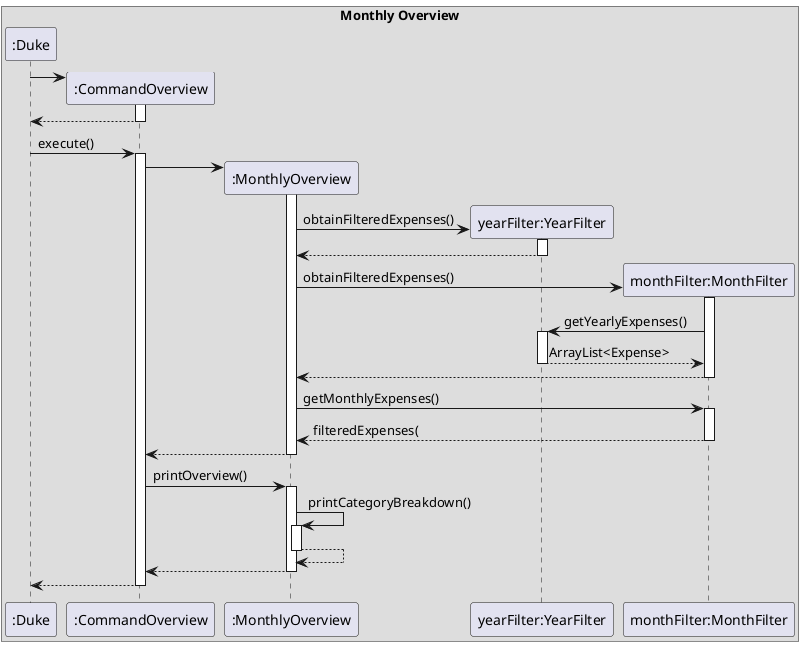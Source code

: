 @startuml
'https://plantuml.com/sequence-diagram

box Monthly Overview

participant ":Duke" as Duke
participant ":CommandOverview" as CommandOverview
participant ":MonthlyOverview" as MonthlyOverview
participant "yearFilter:YearFilter" as YearFilter
participant "monthFilter:MonthFilter" as MonthFilter

create CommandOverview
Duke -> CommandOverview
activate CommandOverview
CommandOverview --> Duke
deactivate CommandOverview

Duke -> CommandOverview : execute()
activate CommandOverview

create MonthlyOverview
CommandOverview -> MonthlyOverview
activate MonthlyOverview
create YearFilter
MonthlyOverview -> YearFilter : obtainFilteredExpenses()
activate YearFilter
YearFilter --> MonthlyOverview
deactivate YearFilter

create MonthFilter
MonthlyOverview -> MonthFilter : obtainFilteredExpenses()
activate MonthFilter
MonthFilter -> YearFilter : getYearlyExpenses()
activate YearFilter
YearFilter --> MonthFilter : ArrayList<Expense>
deactivate YearFilter
MonthFilter -->MonthlyOverview
deactivate MonthFilter

deactivate YearFilter
MonthlyOverview -> MonthFilter : getMonthlyExpenses()
activate MonthFilter
MonthFilter --> MonthlyOverview : filteredExpenses(
deactivate MonthFilter

MonthlyOverview --> CommandOverview
deactivate MonthlyOverview

CommandOverview -> MonthlyOverview : printOverview()
activate MonthlyOverview
MonthlyOverview -> MonthlyOverview : printCategoryBreakdown()
activate MonthlyOverview
MonthlyOverview --> MonthlyOverview
deactivate MonthlyOverview
MonthlyOverview --> CommandOverview
deactivate MonthlyOverview

CommandOverview --> Duke
deactivate CommandOverview


@enduml